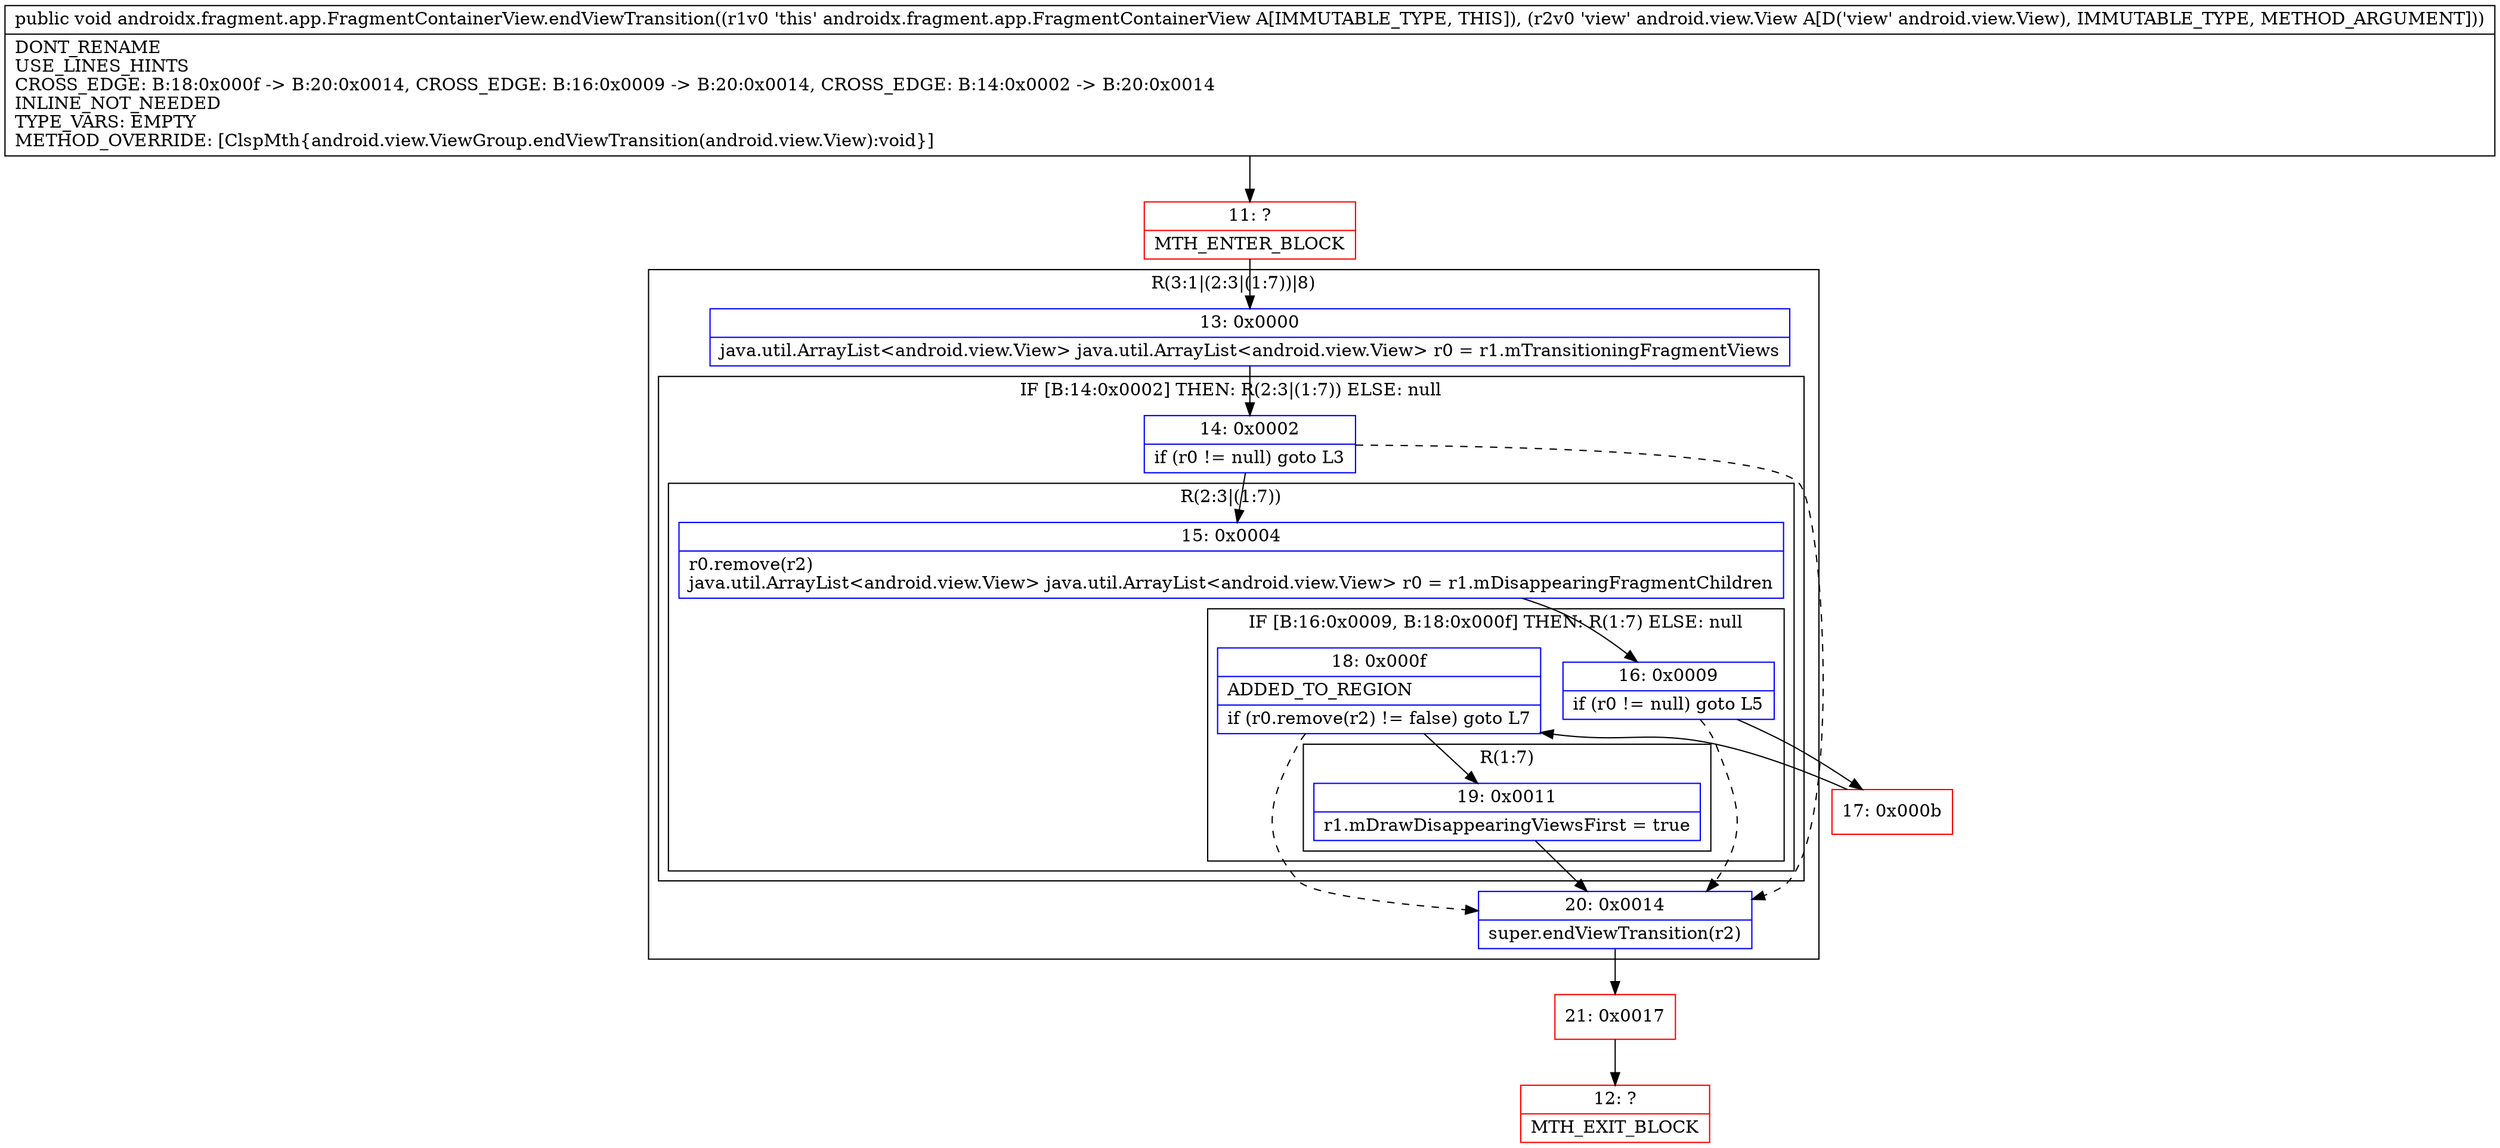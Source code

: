 digraph "CFG forandroidx.fragment.app.FragmentContainerView.endViewTransition(Landroid\/view\/View;)V" {
subgraph cluster_Region_245623696 {
label = "R(3:1|(2:3|(1:7))|8)";
node [shape=record,color=blue];
Node_13 [shape=record,label="{13\:\ 0x0000|java.util.ArrayList\<android.view.View\> java.util.ArrayList\<android.view.View\> r0 = r1.mTransitioningFragmentViews\l}"];
subgraph cluster_IfRegion_1181375564 {
label = "IF [B:14:0x0002] THEN: R(2:3|(1:7)) ELSE: null";
node [shape=record,color=blue];
Node_14 [shape=record,label="{14\:\ 0x0002|if (r0 != null) goto L3\l}"];
subgraph cluster_Region_477260748 {
label = "R(2:3|(1:7))";
node [shape=record,color=blue];
Node_15 [shape=record,label="{15\:\ 0x0004|r0.remove(r2)\ljava.util.ArrayList\<android.view.View\> java.util.ArrayList\<android.view.View\> r0 = r1.mDisappearingFragmentChildren\l}"];
subgraph cluster_IfRegion_2053651907 {
label = "IF [B:16:0x0009, B:18:0x000f] THEN: R(1:7) ELSE: null";
node [shape=record,color=blue];
Node_16 [shape=record,label="{16\:\ 0x0009|if (r0 != null) goto L5\l}"];
Node_18 [shape=record,label="{18\:\ 0x000f|ADDED_TO_REGION\l|if (r0.remove(r2) != false) goto L7\l}"];
subgraph cluster_Region_1414066954 {
label = "R(1:7)";
node [shape=record,color=blue];
Node_19 [shape=record,label="{19\:\ 0x0011|r1.mDrawDisappearingViewsFirst = true\l}"];
}
}
}
}
Node_20 [shape=record,label="{20\:\ 0x0014|super.endViewTransition(r2)\l}"];
}
Node_11 [shape=record,color=red,label="{11\:\ ?|MTH_ENTER_BLOCK\l}"];
Node_17 [shape=record,color=red,label="{17\:\ 0x000b}"];
Node_21 [shape=record,color=red,label="{21\:\ 0x0017}"];
Node_12 [shape=record,color=red,label="{12\:\ ?|MTH_EXIT_BLOCK\l}"];
MethodNode[shape=record,label="{public void androidx.fragment.app.FragmentContainerView.endViewTransition((r1v0 'this' androidx.fragment.app.FragmentContainerView A[IMMUTABLE_TYPE, THIS]), (r2v0 'view' android.view.View A[D('view' android.view.View), IMMUTABLE_TYPE, METHOD_ARGUMENT]))  | DONT_RENAME\lUSE_LINES_HINTS\lCROSS_EDGE: B:18:0x000f \-\> B:20:0x0014, CROSS_EDGE: B:16:0x0009 \-\> B:20:0x0014, CROSS_EDGE: B:14:0x0002 \-\> B:20:0x0014\lINLINE_NOT_NEEDED\lTYPE_VARS: EMPTY\lMETHOD_OVERRIDE: [ClspMth\{android.view.ViewGroup.endViewTransition(android.view.View):void\}]\l}"];
MethodNode -> Node_11;Node_13 -> Node_14;
Node_14 -> Node_15;
Node_14 -> Node_20[style=dashed];
Node_15 -> Node_16;
Node_16 -> Node_17;
Node_16 -> Node_20[style=dashed];
Node_18 -> Node_19;
Node_18 -> Node_20[style=dashed];
Node_19 -> Node_20;
Node_20 -> Node_21;
Node_11 -> Node_13;
Node_17 -> Node_18;
Node_21 -> Node_12;
}

